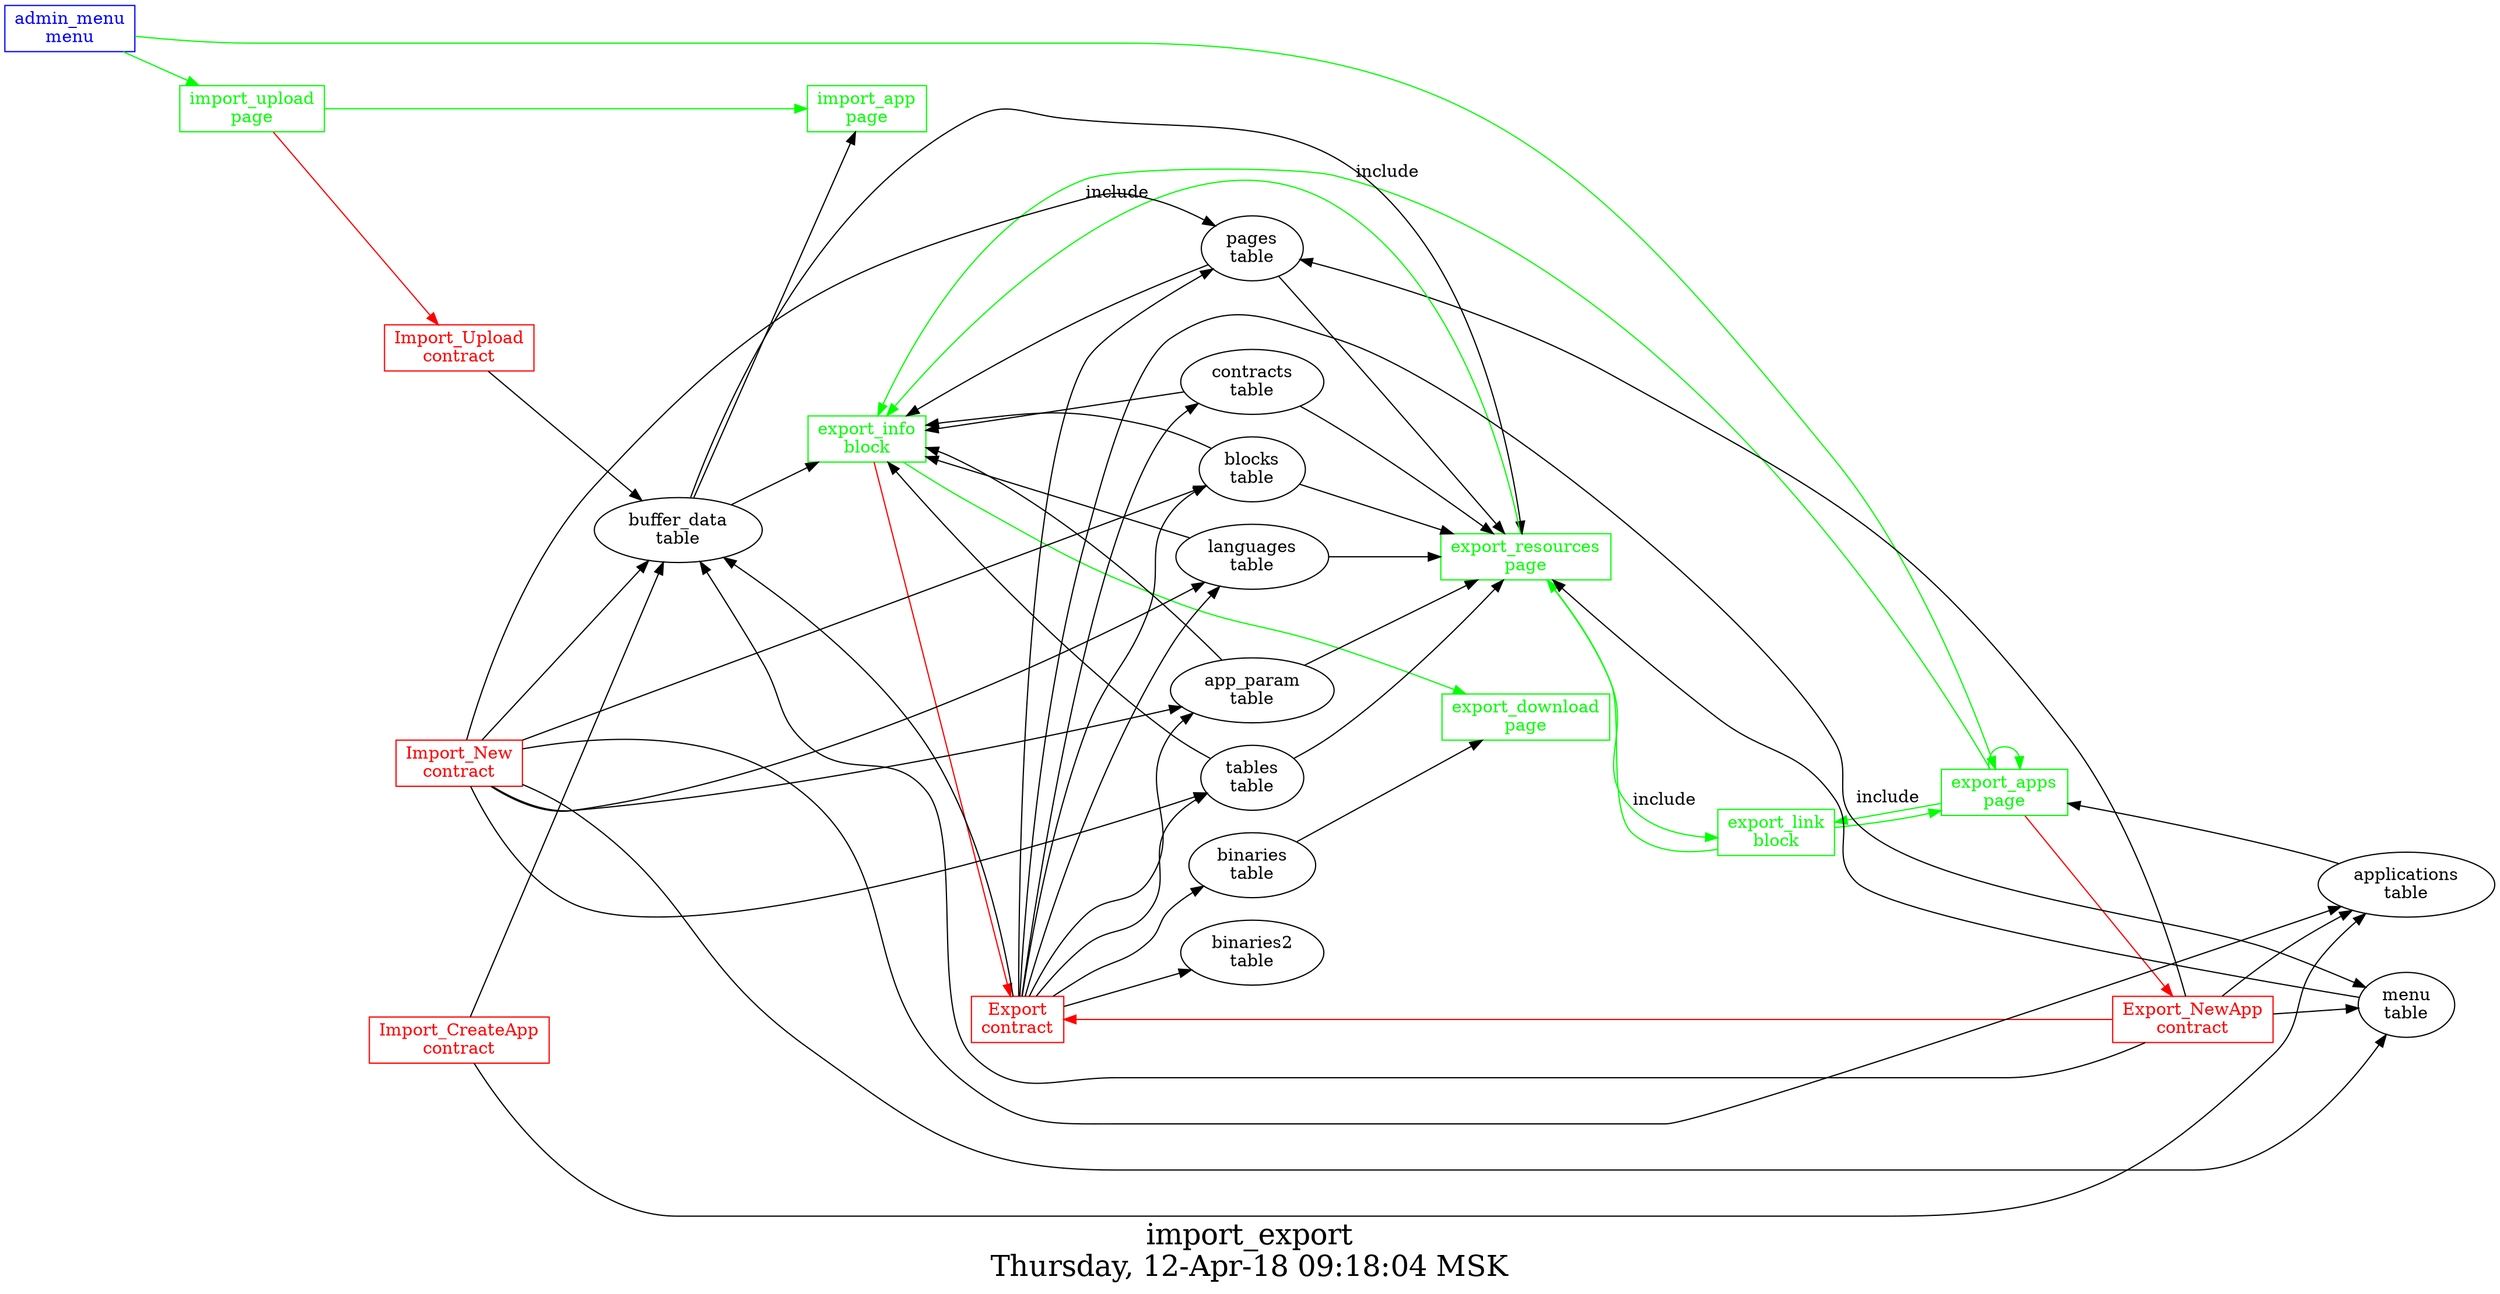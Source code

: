 digraph G {
graph [
  fontsize="24";
  label="import_export\nThursday, 12-Apr-18 09:18:04 MSK";
  nojustify=true;
  ordering=out;
  rankdir=LR;
  size="30";
];
"admin_menu\nmenu" -> "import_upload\npage"  [ color=green ]
"admin_menu\nmenu" -> "export_apps\npage"  [ color=green ]
"admin_menu\nmenu" [color=blue, fontcolor=blue, group=menus, shape=record];
"export_apps\npage" -> "Export_NewApp\ncontract"  [ color=red ]
"applications\ntable" -> "export_apps\npage"  [ color="" ]
"export_apps\npage" -> "export_apps\npage"  [ color=green ]
"export_apps\npage" -> "export_link\nblock"  [ color=green, label=include ]
"export_apps\npage" -> "export_info\nblock"  [ color=green, label=include ]
"export_apps\npage" [color=green, fontcolor=green, group=pages, shape=record];
"binaries\ntable" -> "export_download\npage"  [ color="" ]
"export_download\npage" [color=green, fontcolor=green, group=pages, shape=record];
"buffer_data\ntable" -> "export_resources\npage"  [ color="" ]
"pages\ntable" -> "export_resources\npage"  [ color="" ]
"blocks\ntable" -> "export_resources\npage"  [ color="" ]
"menu\ntable" -> "export_resources\npage"  [ color="" ]
"app_param\ntable" -> "export_resources\npage"  [ color="" ]
"languages\ntable" -> "export_resources\npage"  [ color="" ]
"contracts\ntable" -> "export_resources\npage"  [ color="" ]
"tables\ntable" -> "export_resources\npage"  [ color="" ]
"export_resources\npage" -> "export_link\nblock"  [ color=green, label=include ]
"export_resources\npage" -> "export_info\nblock"  [ color=green, label=include ]
"export_resources\npage" [color=green, fontcolor=green, group=pages, shape=record];
"buffer_data\ntable" -> "import_app\npage"  [ color="" ]
"import_app\npage" [color=green, fontcolor=green, group=pages, shape=record];
"import_upload\npage" -> "Import_Upload\ncontract"  [ color=red ]
"import_upload\npage" -> "import_app\npage"  [ color=green ]
"import_upload\npage" [color=green, fontcolor=green, group=pages, shape=record];
"export_info\nblock" -> "Export\ncontract"  [ color=red ]
"buffer_data\ntable" -> "export_info\nblock"  [ color="" ]
"pages\ntable" -> "export_info\nblock"  [ color="" ]
"blocks\ntable" -> "export_info\nblock"  [ color="" ]
"app_param\ntable" -> "export_info\nblock"  [ color="" ]
"languages\ntable" -> "export_info\nblock"  [ color="" ]
"contracts\ntable" -> "export_info\nblock"  [ color="" ]
"tables\ntable" -> "export_info\nblock"  [ color="" ]
"export_info\nblock" -> "export_download\npage"  [ color=green ]
"export_info\nblock" [color=green, fontcolor=green, group=blocks, shape=record];
"export_link\nblock" -> "export_apps\npage"  [ color=green ]
"export_link\nblock" -> "export_resources\npage"  [ color=green ]
"export_link\nblock" [color=green, fontcolor=green, group=blocks, shape=record];
"Export\ncontract" -> "buffer_data\ntable"  [ color="" ]
"Export\ncontract" -> "pages\ntable"  [ color="" ]
"Export\ncontract" -> "menu\ntable"  [ color="" ]
"Export\ncontract" -> "contracts\ntable"  [ color="" ]
"Export\ncontract" -> "blocks\ntable"  [ color="" ]
"Export\ncontract" -> "languages\ntable"  [ color="" ]
"Export\ncontract" -> "app_param\ntable"  [ color="" ]
"Export\ncontract" -> "tables\ntable"  [ color="" ]
"Export\ncontract" -> "binaries\ntable"  [ color="" ]
"Export\ncontract" -> "binaries2\ntable"  [ color="" ]
"Export\ncontract" [color=red, fontcolor=red, group=contracts, shape=record];
"Export_NewApp\ncontract" -> "Export\ncontract"  [ color=red ]
"Export_NewApp\ncontract" -> "applications\ntable"  [ color="" ]
"Export_NewApp\ncontract" -> "pages\ntable"  [ color="" ]
"Export_NewApp\ncontract" -> "menu\ntable"  [ color="" ]
"Export_NewApp\ncontract" -> "buffer_data\ntable"  [ color="" ]
"Export_NewApp\ncontract" [color=red, fontcolor=red, group=contracts, shape=record];
"Import_CreateApp\ncontract" -> "buffer_data\ntable"  [ color="" ]
"Import_CreateApp\ncontract" -> "applications\ntable"  [ color="" ]
"Import_CreateApp\ncontract" [color=red, fontcolor=red, group=contracts, shape=record];
"Import_New\ncontract" -> "buffer_data\ntable"  [ color="" ]
"Import_New\ncontract" -> "applications\ntable"  [ color="" ]
"Import_New\ncontract" -> "pages\ntable"  [ color="" ]
"Import_New\ncontract" -> "blocks\ntable"  [ color="" ]
"Import_New\ncontract" -> "menu\ntable"  [ color="" ]
"Import_New\ncontract" -> "app_param\ntable"  [ color="" ]
"Import_New\ncontract" -> "languages\ntable"  [ color="" ]
"Import_New\ncontract" -> "tables\ntable"  [ color="" ]
"Import_New\ncontract" [color=red, fontcolor=red, group=contracts, shape=record];
"Import_Upload\ncontract" -> "buffer_data\ntable"  [ color="" ]
"Import_Upload\ncontract" [color=red, fontcolor=red, group=contracts, shape=record];
"binaries2\ntable" [color="", fontcolor="", group=tables, shape=""];
"buffer_data\ntable" [color="", fontcolor="", group=tables, shape=""];
}

